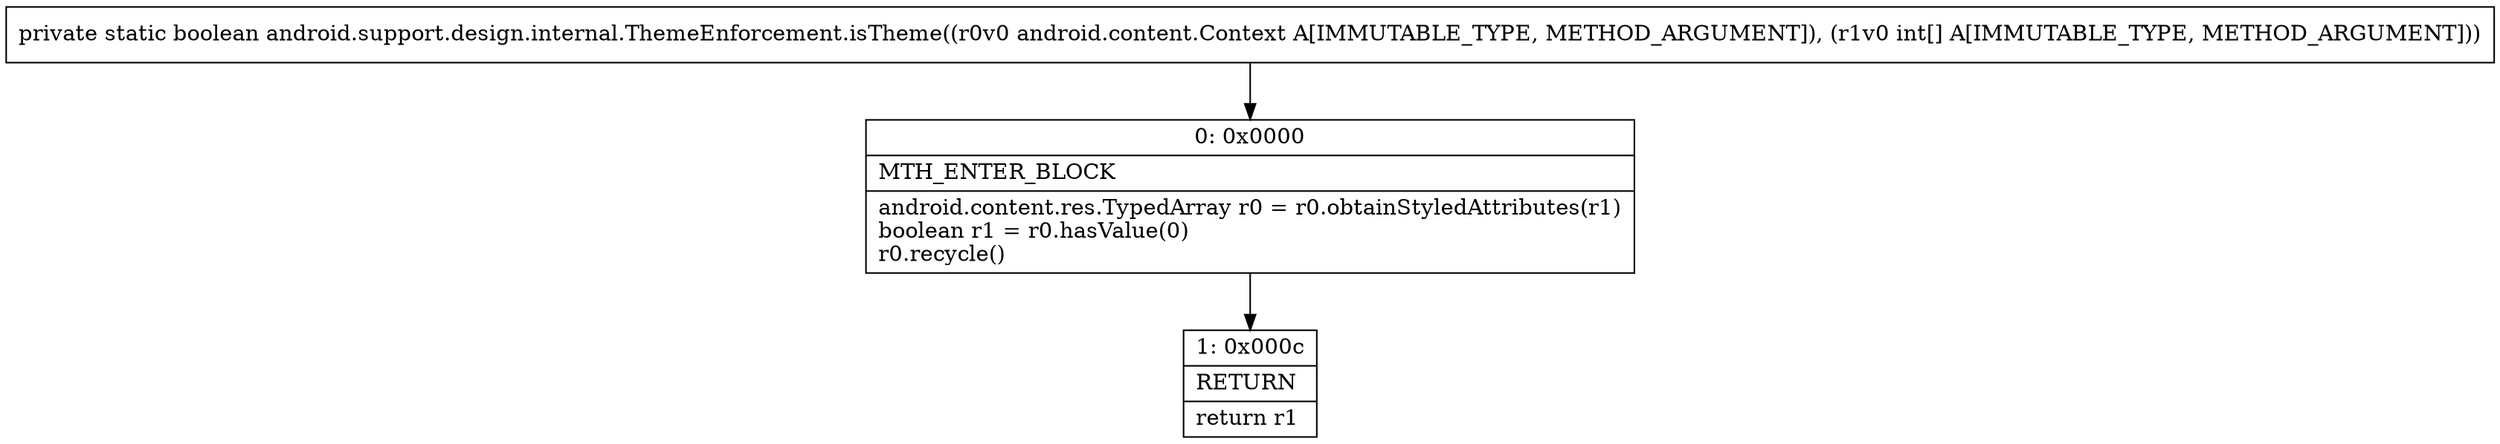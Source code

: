 digraph "CFG forandroid.support.design.internal.ThemeEnforcement.isTheme(Landroid\/content\/Context;[I)Z" {
Node_0 [shape=record,label="{0\:\ 0x0000|MTH_ENTER_BLOCK\l|android.content.res.TypedArray r0 = r0.obtainStyledAttributes(r1)\lboolean r1 = r0.hasValue(0)\lr0.recycle()\l}"];
Node_1 [shape=record,label="{1\:\ 0x000c|RETURN\l|return r1\l}"];
MethodNode[shape=record,label="{private static boolean android.support.design.internal.ThemeEnforcement.isTheme((r0v0 android.content.Context A[IMMUTABLE_TYPE, METHOD_ARGUMENT]), (r1v0 int[] A[IMMUTABLE_TYPE, METHOD_ARGUMENT])) }"];
MethodNode -> Node_0;
Node_0 -> Node_1;
}

